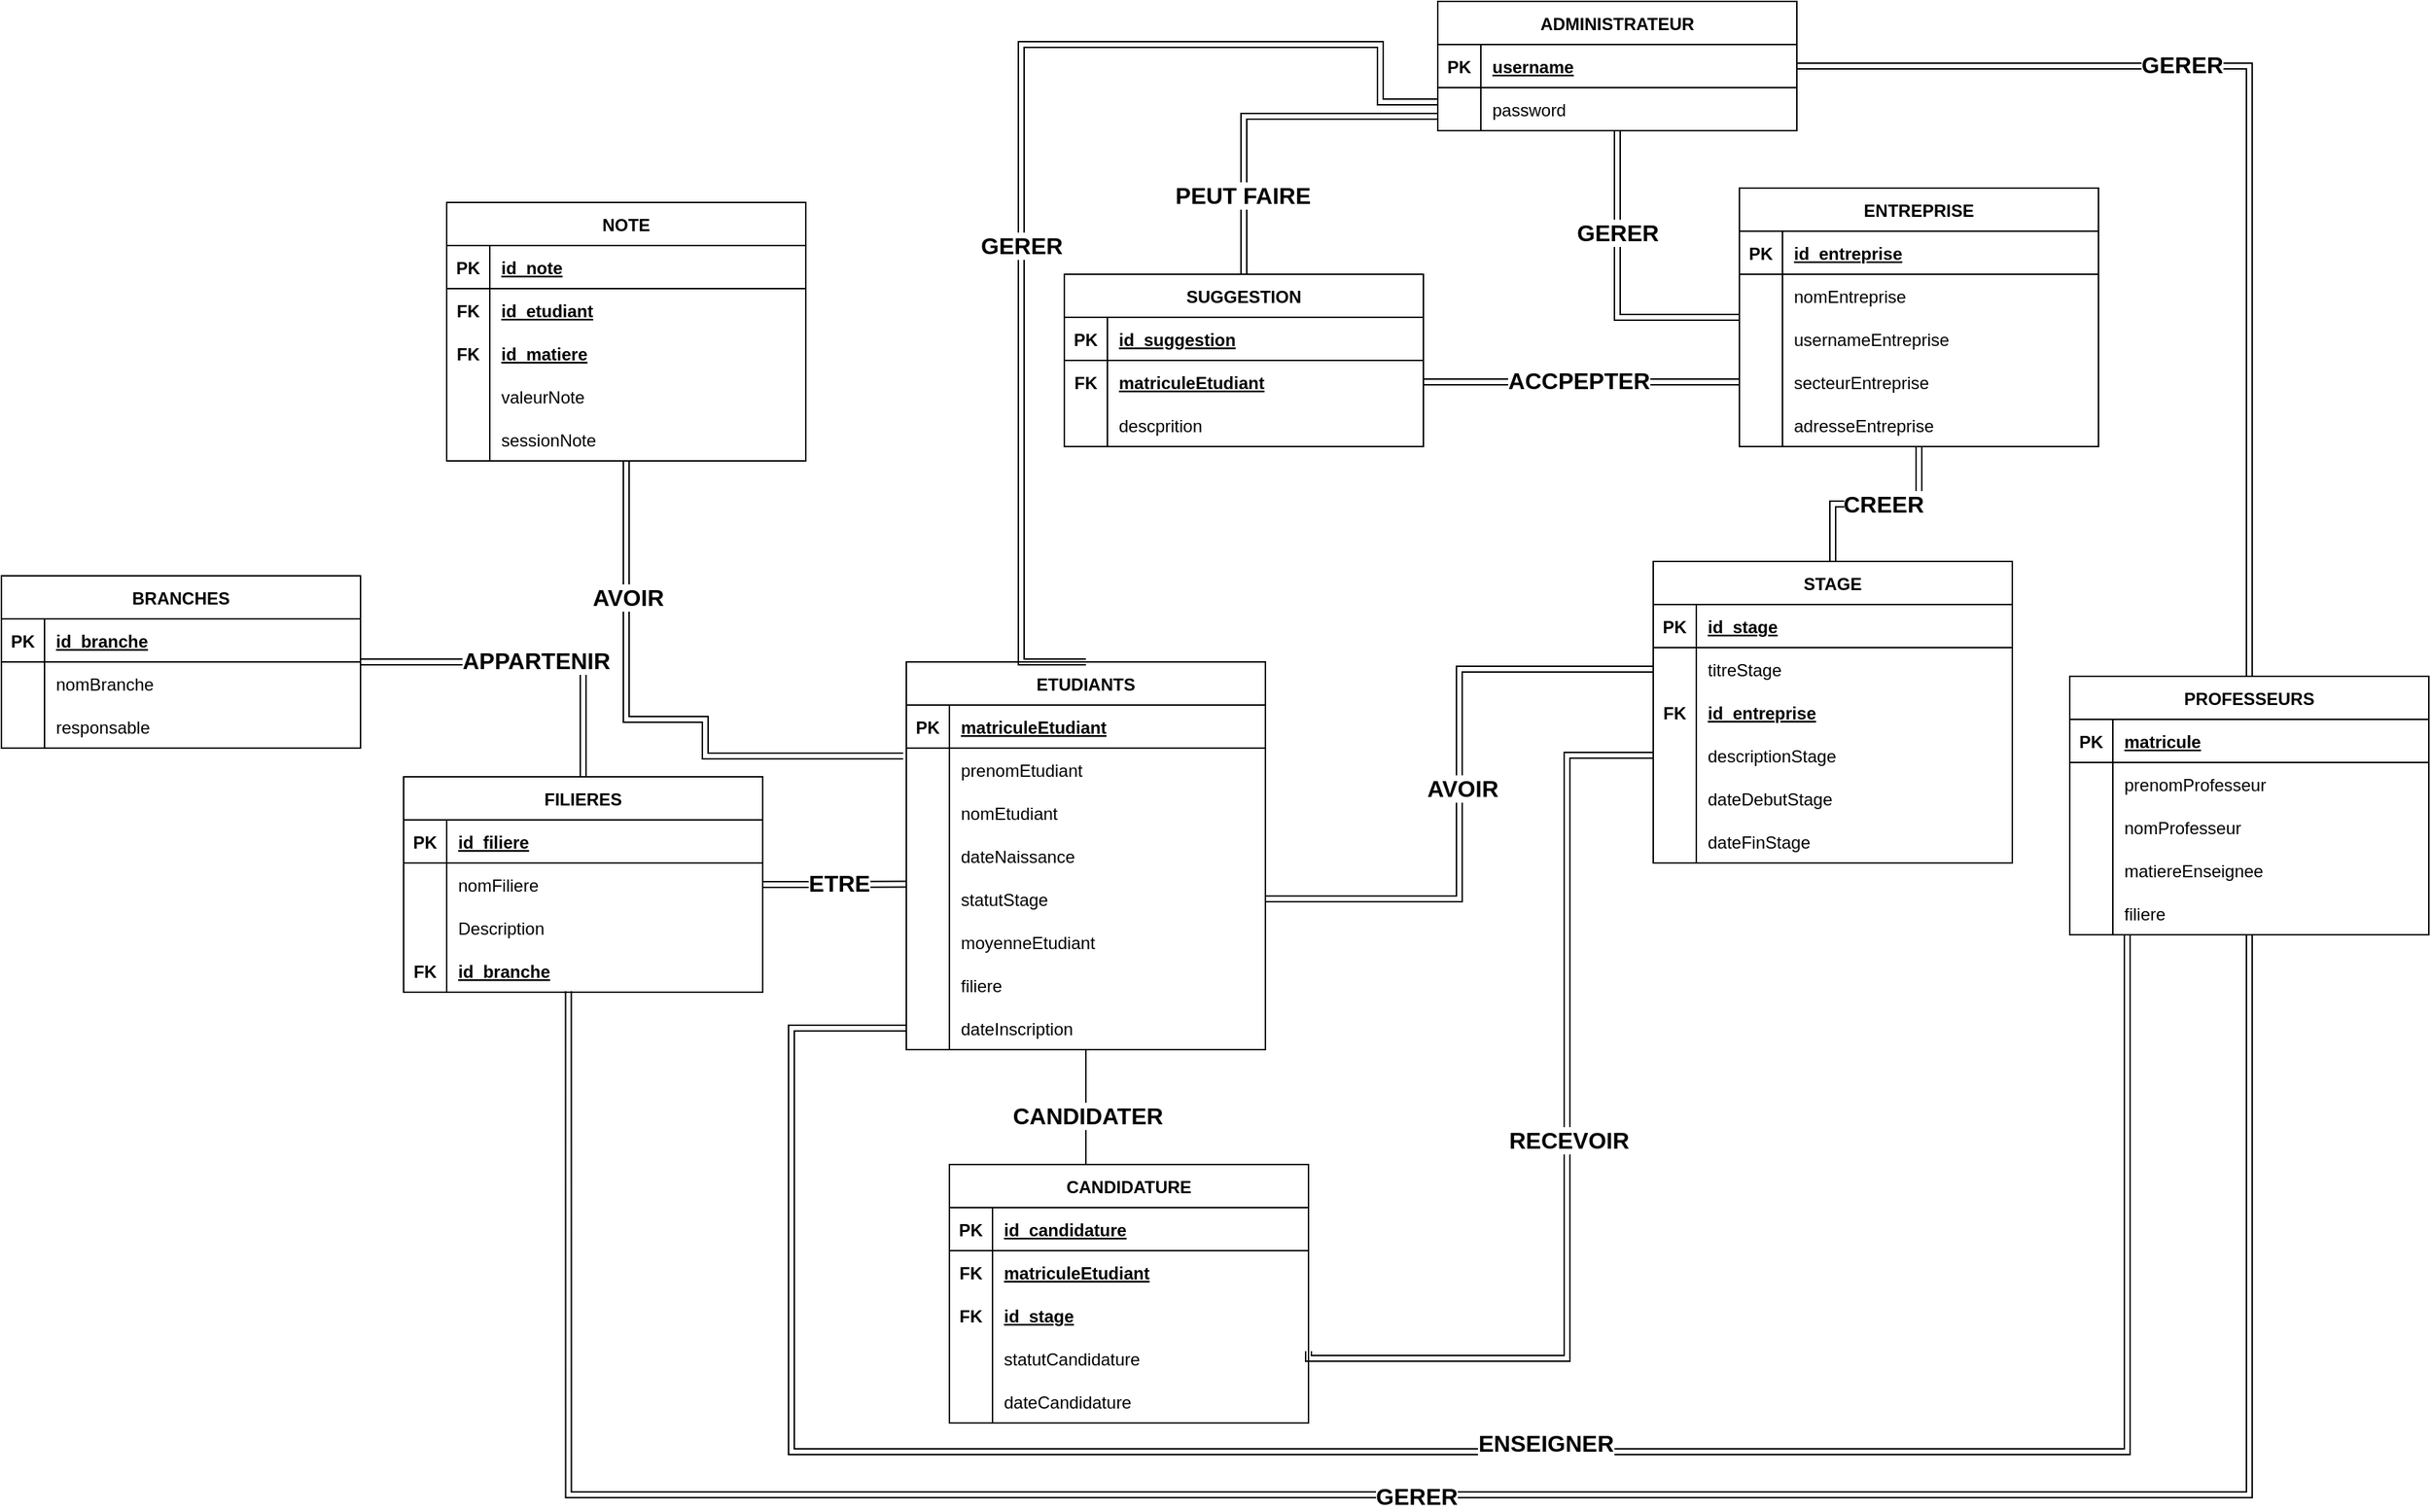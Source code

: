 <mxfile version="27.0.9">
  <diagram id="R2lEEEUBdFMjLlhIrx00" name="Page-1">
    <mxGraphModel dx="3640" dy="2189" grid="1" gridSize="10" guides="1" tooltips="1" connect="1" arrows="1" fold="1" page="1" pageScale="1" pageWidth="850" pageHeight="1100" math="0" shadow="0" extFonts="Permanent Marker^https://fonts.googleapis.com/css?family=Permanent+Marker">
      <root>
        <mxCell id="0" />
        <mxCell id="1" parent="0" />
        <mxCell id="fkqDZgNd7nFq3xfKxiGN-25" style="edgeStyle=orthogonalEdgeStyle;rounded=0;orthogonalLoop=1;jettySize=auto;html=1;exitX=0.5;exitY=1;exitDx=0;exitDy=0;shape=link;" edge="1" parent="1" source="C-vyLk0tnHw3VtMMgP7b-13" target="AIFZf3DsxKJM0Q-thvyy-21">
          <mxGeometry relative="1" as="geometry">
            <Array as="points">
              <mxPoint x="5" y="-610" />
            </Array>
          </mxGeometry>
        </mxCell>
        <mxCell id="fkqDZgNd7nFq3xfKxiGN-26" value="GERER" style="edgeLabel;html=1;align=center;verticalAlign=middle;resizable=0;points=[];fontStyle=1;fontSize=16;" vertex="1" connectable="0" parent="fkqDZgNd7nFq3xfKxiGN-25">
          <mxGeometry x="0.12" relative="1" as="geometry">
            <mxPoint y="-50" as="offset" />
          </mxGeometry>
        </mxCell>
        <mxCell id="fkqDZgNd7nFq3xfKxiGN-68" style="edgeStyle=orthogonalEdgeStyle;rounded=0;orthogonalLoop=1;jettySize=auto;html=1;entryX=0.5;entryY=0;entryDx=0;entryDy=0;shape=link;" edge="1" parent="1" source="C-vyLk0tnHw3VtMMgP7b-13" target="fkqDZgNd7nFq3xfKxiGN-46">
          <mxGeometry relative="1" as="geometry">
            <Array as="points">
              <mxPoint x="-255" y="-750" />
            </Array>
          </mxGeometry>
        </mxCell>
        <mxCell id="fkqDZgNd7nFq3xfKxiGN-69" value="PEUT FAIRE" style="edgeLabel;html=1;align=center;verticalAlign=middle;resizable=0;points=[];fontStyle=1;fontSize=16;" vertex="1" connectable="0" parent="fkqDZgNd7nFq3xfKxiGN-68">
          <mxGeometry x="0.547" y="-1" relative="1" as="geometry">
            <mxPoint as="offset" />
          </mxGeometry>
        </mxCell>
        <mxCell id="C-vyLk0tnHw3VtMMgP7b-13" value="ADMINISTRATEUR" style="shape=table;startSize=30;container=1;collapsible=1;childLayout=tableLayout;fixedRows=1;rowLines=0;fontStyle=1;align=center;resizeLast=1;" parent="1" vertex="1">
          <mxGeometry x="-120" y="-830" width="250" height="90" as="geometry">
            <mxRectangle x="360" y="430" width="110" height="30" as="alternateBounds" />
          </mxGeometry>
        </mxCell>
        <mxCell id="C-vyLk0tnHw3VtMMgP7b-14" value="" style="shape=partialRectangle;collapsible=0;dropTarget=0;pointerEvents=0;fillColor=none;points=[[0,0.5],[1,0.5]];portConstraint=eastwest;top=0;left=0;right=0;bottom=1;" parent="C-vyLk0tnHw3VtMMgP7b-13" vertex="1">
          <mxGeometry y="30" width="250" height="30" as="geometry" />
        </mxCell>
        <mxCell id="C-vyLk0tnHw3VtMMgP7b-15" value="PK" style="shape=partialRectangle;overflow=hidden;connectable=0;fillColor=none;top=0;left=0;bottom=0;right=0;fontStyle=1;" parent="C-vyLk0tnHw3VtMMgP7b-14" vertex="1">
          <mxGeometry width="30" height="30" as="geometry">
            <mxRectangle width="30" height="30" as="alternateBounds" />
          </mxGeometry>
        </mxCell>
        <mxCell id="C-vyLk0tnHw3VtMMgP7b-16" value="username" style="shape=partialRectangle;overflow=hidden;connectable=0;fillColor=none;top=0;left=0;bottom=0;right=0;align=left;spacingLeft=6;fontStyle=5;" parent="C-vyLk0tnHw3VtMMgP7b-14" vertex="1">
          <mxGeometry x="30" width="220" height="30" as="geometry">
            <mxRectangle width="220" height="30" as="alternateBounds" />
          </mxGeometry>
        </mxCell>
        <mxCell id="C-vyLk0tnHw3VtMMgP7b-17" value="" style="shape=partialRectangle;collapsible=0;dropTarget=0;pointerEvents=0;fillColor=none;points=[[0,0.5],[1,0.5]];portConstraint=eastwest;top=0;left=0;right=0;bottom=0;" parent="C-vyLk0tnHw3VtMMgP7b-13" vertex="1">
          <mxGeometry y="60" width="250" height="30" as="geometry" />
        </mxCell>
        <mxCell id="C-vyLk0tnHw3VtMMgP7b-18" value="" style="shape=partialRectangle;overflow=hidden;connectable=0;fillColor=none;top=0;left=0;bottom=0;right=0;" parent="C-vyLk0tnHw3VtMMgP7b-17" vertex="1">
          <mxGeometry width="30" height="30" as="geometry">
            <mxRectangle width="30" height="30" as="alternateBounds" />
          </mxGeometry>
        </mxCell>
        <mxCell id="C-vyLk0tnHw3VtMMgP7b-19" value="password" style="shape=partialRectangle;overflow=hidden;connectable=0;fillColor=none;top=0;left=0;bottom=0;right=0;align=left;spacingLeft=6;" parent="C-vyLk0tnHw3VtMMgP7b-17" vertex="1">
          <mxGeometry x="30" width="220" height="30" as="geometry">
            <mxRectangle width="220" height="30" as="alternateBounds" />
          </mxGeometry>
        </mxCell>
        <mxCell id="fkqDZgNd7nFq3xfKxiGN-37" style="edgeStyle=orthogonalEdgeStyle;rounded=0;orthogonalLoop=1;jettySize=auto;html=1;" edge="1" parent="1" source="moRyLH0oTEeZd4dQklkU-10">
          <mxGeometry relative="1" as="geometry">
            <mxPoint x="-365" as="targetPoint" />
          </mxGeometry>
        </mxCell>
        <mxCell id="fkqDZgNd7nFq3xfKxiGN-38" value="CANDIDATER" style="edgeLabel;html=1;align=center;verticalAlign=middle;resizable=0;points=[];fontStyle=1;fontSize=16;" vertex="1" connectable="0" parent="fkqDZgNd7nFq3xfKxiGN-37">
          <mxGeometry x="-0.088" y="1" relative="1" as="geometry">
            <mxPoint as="offset" />
          </mxGeometry>
        </mxCell>
        <mxCell id="moRyLH0oTEeZd4dQklkU-10" value="ETUDIANTS" style="shape=table;startSize=30;container=1;collapsible=1;childLayout=tableLayout;fixedRows=1;rowLines=0;fontStyle=1;align=center;resizeLast=1;" parent="1" vertex="1">
          <mxGeometry x="-490" y="-370" width="250" height="270" as="geometry" />
        </mxCell>
        <mxCell id="moRyLH0oTEeZd4dQklkU-11" value="" style="shape=partialRectangle;collapsible=0;dropTarget=0;pointerEvents=0;fillColor=none;points=[[0,0.5],[1,0.5]];portConstraint=eastwest;top=0;left=0;right=0;bottom=1;" parent="moRyLH0oTEeZd4dQklkU-10" vertex="1">
          <mxGeometry y="30" width="250" height="30" as="geometry" />
        </mxCell>
        <mxCell id="moRyLH0oTEeZd4dQklkU-12" value="PK" style="shape=partialRectangle;overflow=hidden;connectable=0;fillColor=none;top=0;left=0;bottom=0;right=0;fontStyle=1;" parent="moRyLH0oTEeZd4dQklkU-11" vertex="1">
          <mxGeometry width="30" height="30" as="geometry">
            <mxRectangle width="30" height="30" as="alternateBounds" />
          </mxGeometry>
        </mxCell>
        <mxCell id="moRyLH0oTEeZd4dQklkU-13" value="matriculeEtudiant" style="shape=partialRectangle;overflow=hidden;connectable=0;fillColor=none;top=0;left=0;bottom=0;right=0;align=left;spacingLeft=6;fontStyle=5;" parent="moRyLH0oTEeZd4dQklkU-11" vertex="1">
          <mxGeometry x="30" width="220" height="30" as="geometry">
            <mxRectangle width="220" height="30" as="alternateBounds" />
          </mxGeometry>
        </mxCell>
        <mxCell id="moRyLH0oTEeZd4dQklkU-14" value="" style="shape=partialRectangle;collapsible=0;dropTarget=0;pointerEvents=0;fillColor=none;points=[[0,0.5],[1,0.5]];portConstraint=eastwest;top=0;left=0;right=0;bottom=0;" parent="moRyLH0oTEeZd4dQklkU-10" vertex="1">
          <mxGeometry y="60" width="250" height="30" as="geometry" />
        </mxCell>
        <mxCell id="moRyLH0oTEeZd4dQklkU-15" value="" style="shape=partialRectangle;overflow=hidden;connectable=0;fillColor=none;top=0;left=0;bottom=0;right=0;fontStyle=1" parent="moRyLH0oTEeZd4dQklkU-14" vertex="1">
          <mxGeometry width="30" height="30" as="geometry">
            <mxRectangle width="30" height="30" as="alternateBounds" />
          </mxGeometry>
        </mxCell>
        <mxCell id="moRyLH0oTEeZd4dQklkU-16" value="prenomEtudiant" style="shape=partialRectangle;overflow=hidden;connectable=0;fillColor=none;top=0;left=0;bottom=0;right=0;align=left;spacingLeft=6;fontStyle=0" parent="moRyLH0oTEeZd4dQklkU-14" vertex="1">
          <mxGeometry x="30" width="220" height="30" as="geometry">
            <mxRectangle width="220" height="30" as="alternateBounds" />
          </mxGeometry>
        </mxCell>
        <mxCell id="moRyLH0oTEeZd4dQklkU-20" value="" style="shape=partialRectangle;collapsible=0;dropTarget=0;pointerEvents=0;fillColor=none;points=[[0,0.5],[1,0.5]];portConstraint=eastwest;top=0;left=0;right=0;bottom=0;" parent="moRyLH0oTEeZd4dQklkU-10" vertex="1">
          <mxGeometry y="90" width="250" height="30" as="geometry" />
        </mxCell>
        <mxCell id="moRyLH0oTEeZd4dQklkU-21" value="" style="shape=partialRectangle;overflow=hidden;connectable=0;fillColor=none;top=0;left=0;bottom=0;right=0;" parent="moRyLH0oTEeZd4dQklkU-20" vertex="1">
          <mxGeometry width="30" height="30" as="geometry">
            <mxRectangle width="30" height="30" as="alternateBounds" />
          </mxGeometry>
        </mxCell>
        <mxCell id="moRyLH0oTEeZd4dQklkU-22" value="nomEtudiant" style="shape=partialRectangle;overflow=hidden;connectable=0;fillColor=none;top=0;left=0;bottom=0;right=0;align=left;spacingLeft=6;" parent="moRyLH0oTEeZd4dQklkU-20" vertex="1">
          <mxGeometry x="30" width="220" height="30" as="geometry">
            <mxRectangle width="220" height="30" as="alternateBounds" />
          </mxGeometry>
        </mxCell>
        <mxCell id="moRyLH0oTEeZd4dQklkU-26" value="" style="shape=partialRectangle;collapsible=0;dropTarget=0;pointerEvents=0;fillColor=none;points=[[0,0.5],[1,0.5]];portConstraint=eastwest;top=0;left=0;right=0;bottom=0;" parent="moRyLH0oTEeZd4dQklkU-10" vertex="1">
          <mxGeometry y="120" width="250" height="30" as="geometry" />
        </mxCell>
        <mxCell id="moRyLH0oTEeZd4dQklkU-27" value="" style="shape=partialRectangle;overflow=hidden;connectable=0;fillColor=none;top=0;left=0;bottom=0;right=0;" parent="moRyLH0oTEeZd4dQklkU-26" vertex="1">
          <mxGeometry width="30" height="30" as="geometry">
            <mxRectangle width="30" height="30" as="alternateBounds" />
          </mxGeometry>
        </mxCell>
        <mxCell id="moRyLH0oTEeZd4dQklkU-28" value="dateNaissance" style="shape=partialRectangle;overflow=hidden;connectable=0;fillColor=none;top=0;left=0;bottom=0;right=0;align=left;spacingLeft=6;" parent="moRyLH0oTEeZd4dQklkU-26" vertex="1">
          <mxGeometry x="30" width="220" height="30" as="geometry">
            <mxRectangle width="220" height="30" as="alternateBounds" />
          </mxGeometry>
        </mxCell>
        <mxCell id="fkqDZgNd7nFq3xfKxiGN-4" value="" style="shape=partialRectangle;collapsible=0;dropTarget=0;pointerEvents=0;fillColor=none;points=[[0,0.5],[1,0.5]];portConstraint=eastwest;top=0;left=0;right=0;bottom=0;" vertex="1" parent="moRyLH0oTEeZd4dQklkU-10">
          <mxGeometry y="150" width="250" height="30" as="geometry" />
        </mxCell>
        <mxCell id="fkqDZgNd7nFq3xfKxiGN-5" value="" style="shape=partialRectangle;overflow=hidden;connectable=0;fillColor=none;top=0;left=0;bottom=0;right=0;fontStyle=1" vertex="1" parent="fkqDZgNd7nFq3xfKxiGN-4">
          <mxGeometry width="30" height="30" as="geometry">
            <mxRectangle width="30" height="30" as="alternateBounds" />
          </mxGeometry>
        </mxCell>
        <mxCell id="fkqDZgNd7nFq3xfKxiGN-6" value="statutStage" style="shape=partialRectangle;overflow=hidden;connectable=0;fillColor=none;top=0;left=0;bottom=0;right=0;align=left;spacingLeft=6;fontStyle=0" vertex="1" parent="fkqDZgNd7nFq3xfKxiGN-4">
          <mxGeometry x="30" width="220" height="30" as="geometry">
            <mxRectangle width="220" height="30" as="alternateBounds" />
          </mxGeometry>
        </mxCell>
        <mxCell id="fkqDZgNd7nFq3xfKxiGN-7" value="" style="shape=partialRectangle;collapsible=0;dropTarget=0;pointerEvents=0;fillColor=none;points=[[0,0.5],[1,0.5]];portConstraint=eastwest;top=0;left=0;right=0;bottom=0;" vertex="1" parent="moRyLH0oTEeZd4dQklkU-10">
          <mxGeometry y="180" width="250" height="30" as="geometry" />
        </mxCell>
        <mxCell id="fkqDZgNd7nFq3xfKxiGN-8" value="" style="shape=partialRectangle;overflow=hidden;connectable=0;fillColor=none;top=0;left=0;bottom=0;right=0;fontStyle=1" vertex="1" parent="fkqDZgNd7nFq3xfKxiGN-7">
          <mxGeometry width="30" height="30" as="geometry">
            <mxRectangle width="30" height="30" as="alternateBounds" />
          </mxGeometry>
        </mxCell>
        <mxCell id="fkqDZgNd7nFq3xfKxiGN-9" value="moyenneEtudiant" style="shape=partialRectangle;overflow=hidden;connectable=0;fillColor=none;top=0;left=0;bottom=0;right=0;align=left;spacingLeft=6;fontStyle=0" vertex="1" parent="fkqDZgNd7nFq3xfKxiGN-7">
          <mxGeometry x="30" width="220" height="30" as="geometry">
            <mxRectangle width="220" height="30" as="alternateBounds" />
          </mxGeometry>
        </mxCell>
        <mxCell id="fkqDZgNd7nFq3xfKxiGN-10" value="" style="shape=partialRectangle;collapsible=0;dropTarget=0;pointerEvents=0;fillColor=none;points=[[0,0.5],[1,0.5]];portConstraint=eastwest;top=0;left=0;right=0;bottom=0;" vertex="1" parent="moRyLH0oTEeZd4dQklkU-10">
          <mxGeometry y="210" width="250" height="30" as="geometry" />
        </mxCell>
        <mxCell id="fkqDZgNd7nFq3xfKxiGN-11" value="" style="shape=partialRectangle;overflow=hidden;connectable=0;fillColor=none;top=0;left=0;bottom=0;right=0;fontStyle=1" vertex="1" parent="fkqDZgNd7nFq3xfKxiGN-10">
          <mxGeometry width="30" height="30" as="geometry">
            <mxRectangle width="30" height="30" as="alternateBounds" />
          </mxGeometry>
        </mxCell>
        <mxCell id="fkqDZgNd7nFq3xfKxiGN-12" value="filiere" style="shape=partialRectangle;overflow=hidden;connectable=0;fillColor=none;top=0;left=0;bottom=0;right=0;align=left;spacingLeft=6;fontStyle=0" vertex="1" parent="fkqDZgNd7nFq3xfKxiGN-10">
          <mxGeometry x="30" width="220" height="30" as="geometry">
            <mxRectangle width="220" height="30" as="alternateBounds" />
          </mxGeometry>
        </mxCell>
        <mxCell id="fkqDZgNd7nFq3xfKxiGN-13" value="" style="shape=partialRectangle;collapsible=0;dropTarget=0;pointerEvents=0;fillColor=none;points=[[0,0.5],[1,0.5]];portConstraint=eastwest;top=0;left=0;right=0;bottom=0;" vertex="1" parent="moRyLH0oTEeZd4dQklkU-10">
          <mxGeometry y="240" width="250" height="30" as="geometry" />
        </mxCell>
        <mxCell id="fkqDZgNd7nFq3xfKxiGN-14" value="" style="shape=partialRectangle;overflow=hidden;connectable=0;fillColor=none;top=0;left=0;bottom=0;right=0;fontStyle=1" vertex="1" parent="fkqDZgNd7nFq3xfKxiGN-13">
          <mxGeometry width="30" height="30" as="geometry">
            <mxRectangle width="30" height="30" as="alternateBounds" />
          </mxGeometry>
        </mxCell>
        <mxCell id="fkqDZgNd7nFq3xfKxiGN-15" value="dateInscription" style="shape=partialRectangle;overflow=hidden;connectable=0;fillColor=none;top=0;left=0;bottom=0;right=0;align=left;spacingLeft=6;fontStyle=0" vertex="1" parent="fkqDZgNd7nFq3xfKxiGN-13">
          <mxGeometry x="30" width="220" height="30" as="geometry">
            <mxRectangle width="220" height="30" as="alternateBounds" />
          </mxGeometry>
        </mxCell>
        <mxCell id="C-vyLk0tnHw3VtMMgP7b-2" value="FILIERES" style="shape=table;startSize=30;container=1;collapsible=1;childLayout=tableLayout;fixedRows=1;rowLines=0;fontStyle=1;align=center;resizeLast=1;" parent="1" vertex="1">
          <mxGeometry x="-840" y="-290" width="250" height="150" as="geometry" />
        </mxCell>
        <mxCell id="C-vyLk0tnHw3VtMMgP7b-3" value="" style="shape=partialRectangle;collapsible=0;dropTarget=0;pointerEvents=0;fillColor=none;points=[[0,0.5],[1,0.5]];portConstraint=eastwest;top=0;left=0;right=0;bottom=1;" parent="C-vyLk0tnHw3VtMMgP7b-2" vertex="1">
          <mxGeometry y="30" width="250" height="30" as="geometry" />
        </mxCell>
        <mxCell id="C-vyLk0tnHw3VtMMgP7b-4" value="PK" style="shape=partialRectangle;overflow=hidden;connectable=0;fillColor=none;top=0;left=0;bottom=0;right=0;fontStyle=1;" parent="C-vyLk0tnHw3VtMMgP7b-3" vertex="1">
          <mxGeometry width="30" height="30" as="geometry">
            <mxRectangle width="30" height="30" as="alternateBounds" />
          </mxGeometry>
        </mxCell>
        <mxCell id="C-vyLk0tnHw3VtMMgP7b-5" value="id_filiere" style="shape=partialRectangle;overflow=hidden;connectable=0;fillColor=none;top=0;left=0;bottom=0;right=0;align=left;spacingLeft=6;fontStyle=5;" parent="C-vyLk0tnHw3VtMMgP7b-3" vertex="1">
          <mxGeometry x="30" width="220" height="30" as="geometry">
            <mxRectangle width="220" height="30" as="alternateBounds" />
          </mxGeometry>
        </mxCell>
        <mxCell id="C-vyLk0tnHw3VtMMgP7b-6" value="" style="shape=partialRectangle;collapsible=0;dropTarget=0;pointerEvents=0;fillColor=none;points=[[0,0.5],[1,0.5]];portConstraint=eastwest;top=0;left=0;right=0;bottom=0;" parent="C-vyLk0tnHw3VtMMgP7b-2" vertex="1">
          <mxGeometry y="60" width="250" height="30" as="geometry" />
        </mxCell>
        <mxCell id="C-vyLk0tnHw3VtMMgP7b-7" value="" style="shape=partialRectangle;overflow=hidden;connectable=0;fillColor=none;top=0;left=0;bottom=0;right=0;" parent="C-vyLk0tnHw3VtMMgP7b-6" vertex="1">
          <mxGeometry width="30" height="30" as="geometry">
            <mxRectangle width="30" height="30" as="alternateBounds" />
          </mxGeometry>
        </mxCell>
        <mxCell id="C-vyLk0tnHw3VtMMgP7b-8" value="nomFiliere" style="shape=partialRectangle;overflow=hidden;connectable=0;fillColor=none;top=0;left=0;bottom=0;right=0;align=left;spacingLeft=6;" parent="C-vyLk0tnHw3VtMMgP7b-6" vertex="1">
          <mxGeometry x="30" width="220" height="30" as="geometry">
            <mxRectangle width="220" height="30" as="alternateBounds" />
          </mxGeometry>
        </mxCell>
        <mxCell id="C-vyLk0tnHw3VtMMgP7b-9" value="" style="shape=partialRectangle;collapsible=0;dropTarget=0;pointerEvents=0;fillColor=none;points=[[0,0.5],[1,0.5]];portConstraint=eastwest;top=0;left=0;right=0;bottom=0;" parent="C-vyLk0tnHw3VtMMgP7b-2" vertex="1">
          <mxGeometry y="90" width="250" height="30" as="geometry" />
        </mxCell>
        <mxCell id="C-vyLk0tnHw3VtMMgP7b-10" value="" style="shape=partialRectangle;overflow=hidden;connectable=0;fillColor=none;top=0;left=0;bottom=0;right=0;" parent="C-vyLk0tnHw3VtMMgP7b-9" vertex="1">
          <mxGeometry width="30" height="30" as="geometry">
            <mxRectangle width="30" height="30" as="alternateBounds" />
          </mxGeometry>
        </mxCell>
        <mxCell id="C-vyLk0tnHw3VtMMgP7b-11" value="Description" style="shape=partialRectangle;overflow=hidden;connectable=0;fillColor=none;top=0;left=0;bottom=0;right=0;align=left;spacingLeft=6;" parent="C-vyLk0tnHw3VtMMgP7b-9" vertex="1">
          <mxGeometry x="30" width="220" height="30" as="geometry">
            <mxRectangle width="220" height="30" as="alternateBounds" />
          </mxGeometry>
        </mxCell>
        <mxCell id="moRyLH0oTEeZd4dQklkU-29" value="" style="shape=partialRectangle;collapsible=0;dropTarget=0;pointerEvents=0;fillColor=none;points=[[0,0.5],[1,0.5]];portConstraint=eastwest;top=0;left=0;right=0;bottom=0;" parent="C-vyLk0tnHw3VtMMgP7b-2" vertex="1">
          <mxGeometry y="120" width="250" height="30" as="geometry" />
        </mxCell>
        <mxCell id="moRyLH0oTEeZd4dQklkU-30" value="FK" style="shape=partialRectangle;overflow=hidden;connectable=0;fillColor=none;top=0;left=0;bottom=0;right=0;fontStyle=1" parent="moRyLH0oTEeZd4dQklkU-29" vertex="1">
          <mxGeometry width="30" height="30" as="geometry">
            <mxRectangle width="30" height="30" as="alternateBounds" />
          </mxGeometry>
        </mxCell>
        <mxCell id="moRyLH0oTEeZd4dQklkU-31" value="id_branche" style="shape=partialRectangle;overflow=hidden;connectable=0;fillColor=none;top=0;left=0;bottom=0;right=0;align=left;spacingLeft=6;fontStyle=5" parent="moRyLH0oTEeZd4dQklkU-29" vertex="1">
          <mxGeometry x="30" width="220" height="30" as="geometry">
            <mxRectangle width="220" height="30" as="alternateBounds" />
          </mxGeometry>
        </mxCell>
        <mxCell id="fkqDZgNd7nFq3xfKxiGN-35" style="edgeStyle=orthogonalEdgeStyle;rounded=0;orthogonalLoop=1;jettySize=auto;html=1;entryX=0.5;entryY=0;entryDx=0;entryDy=0;shape=link;" edge="1" parent="1" source="AIFZf3DsxKJM0Q-thvyy-5" target="C-vyLk0tnHw3VtMMgP7b-2">
          <mxGeometry relative="1" as="geometry" />
        </mxCell>
        <mxCell id="fkqDZgNd7nFq3xfKxiGN-36" value="APPARTENIR" style="edgeLabel;html=1;align=center;verticalAlign=middle;resizable=0;points=[];fontStyle=1;fontSize=16;" vertex="1" connectable="0" parent="fkqDZgNd7nFq3xfKxiGN-35">
          <mxGeometry x="0.033" y="1" relative="1" as="geometry">
            <mxPoint as="offset" />
          </mxGeometry>
        </mxCell>
        <mxCell id="AIFZf3DsxKJM0Q-thvyy-5" value="BRANCHES" style="shape=table;startSize=30;container=1;collapsible=1;childLayout=tableLayout;fixedRows=1;rowLines=0;fontStyle=1;align=center;resizeLast=1;" parent="1" vertex="1">
          <mxGeometry x="-1120" y="-430" width="250" height="120" as="geometry">
            <mxRectangle x="360" y="430" width="110" height="30" as="alternateBounds" />
          </mxGeometry>
        </mxCell>
        <mxCell id="AIFZf3DsxKJM0Q-thvyy-6" value="" style="shape=partialRectangle;collapsible=0;dropTarget=0;pointerEvents=0;fillColor=none;points=[[0,0.5],[1,0.5]];portConstraint=eastwest;top=0;left=0;right=0;bottom=1;" parent="AIFZf3DsxKJM0Q-thvyy-5" vertex="1">
          <mxGeometry y="30" width="250" height="30" as="geometry" />
        </mxCell>
        <mxCell id="AIFZf3DsxKJM0Q-thvyy-7" value="PK" style="shape=partialRectangle;overflow=hidden;connectable=0;fillColor=none;top=0;left=0;bottom=0;right=0;fontStyle=1;" parent="AIFZf3DsxKJM0Q-thvyy-6" vertex="1">
          <mxGeometry width="30" height="30" as="geometry">
            <mxRectangle width="30" height="30" as="alternateBounds" />
          </mxGeometry>
        </mxCell>
        <mxCell id="AIFZf3DsxKJM0Q-thvyy-8" value="id_branche" style="shape=partialRectangle;overflow=hidden;connectable=0;fillColor=none;top=0;left=0;bottom=0;right=0;align=left;spacingLeft=6;fontStyle=5;" parent="AIFZf3DsxKJM0Q-thvyy-6" vertex="1">
          <mxGeometry x="30" width="220" height="30" as="geometry">
            <mxRectangle width="220" height="30" as="alternateBounds" />
          </mxGeometry>
        </mxCell>
        <mxCell id="AIFZf3DsxKJM0Q-thvyy-9" value="" style="shape=partialRectangle;collapsible=0;dropTarget=0;pointerEvents=0;fillColor=none;points=[[0,0.5],[1,0.5]];portConstraint=eastwest;top=0;left=0;right=0;bottom=0;" parent="AIFZf3DsxKJM0Q-thvyy-5" vertex="1">
          <mxGeometry y="60" width="250" height="30" as="geometry" />
        </mxCell>
        <mxCell id="AIFZf3DsxKJM0Q-thvyy-10" value="" style="shape=partialRectangle;overflow=hidden;connectable=0;fillColor=none;top=0;left=0;bottom=0;right=0;" parent="AIFZf3DsxKJM0Q-thvyy-9" vertex="1">
          <mxGeometry width="30" height="30" as="geometry">
            <mxRectangle width="30" height="30" as="alternateBounds" />
          </mxGeometry>
        </mxCell>
        <mxCell id="AIFZf3DsxKJM0Q-thvyy-11" value="nomBranche" style="shape=partialRectangle;overflow=hidden;connectable=0;fillColor=none;top=0;left=0;bottom=0;right=0;align=left;spacingLeft=6;" parent="AIFZf3DsxKJM0Q-thvyy-9" vertex="1">
          <mxGeometry x="30" width="220" height="30" as="geometry">
            <mxRectangle width="220" height="30" as="alternateBounds" />
          </mxGeometry>
        </mxCell>
        <mxCell id="AIFZf3DsxKJM0Q-thvyy-12" value="" style="shape=partialRectangle;collapsible=0;dropTarget=0;pointerEvents=0;fillColor=none;points=[[0,0.5],[1,0.5]];portConstraint=eastwest;top=0;left=0;right=0;bottom=0;" parent="AIFZf3DsxKJM0Q-thvyy-5" vertex="1">
          <mxGeometry y="90" width="250" height="30" as="geometry" />
        </mxCell>
        <mxCell id="AIFZf3DsxKJM0Q-thvyy-13" value="" style="shape=partialRectangle;overflow=hidden;connectable=0;fillColor=none;top=0;left=0;bottom=0;right=0;" parent="AIFZf3DsxKJM0Q-thvyy-12" vertex="1">
          <mxGeometry width="30" height="30" as="geometry">
            <mxRectangle width="30" height="30" as="alternateBounds" />
          </mxGeometry>
        </mxCell>
        <mxCell id="AIFZf3DsxKJM0Q-thvyy-14" value="responsable" style="shape=partialRectangle;overflow=hidden;connectable=0;fillColor=none;top=0;left=0;bottom=0;right=0;align=left;spacingLeft=6;" parent="AIFZf3DsxKJM0Q-thvyy-12" vertex="1">
          <mxGeometry x="30" width="220" height="30" as="geometry">
            <mxRectangle width="220" height="30" as="alternateBounds" />
          </mxGeometry>
        </mxCell>
        <mxCell id="fkqDZgNd7nFq3xfKxiGN-29" style="edgeStyle=orthogonalEdgeStyle;rounded=0;orthogonalLoop=1;jettySize=auto;html=1;shape=link;" edge="1" parent="1" source="AIFZf3DsxKJM0Q-thvyy-21" target="AIFZf3DsxKJM0Q-thvyy-40">
          <mxGeometry relative="1" as="geometry" />
        </mxCell>
        <mxCell id="fkqDZgNd7nFq3xfKxiGN-30" value="CREER" style="edgeLabel;html=1;align=center;verticalAlign=middle;resizable=0;points=[];fontStyle=1;fontSize=16;" vertex="1" connectable="0" parent="fkqDZgNd7nFq3xfKxiGN-29">
          <mxGeometry x="-0.066" relative="1" as="geometry">
            <mxPoint as="offset" />
          </mxGeometry>
        </mxCell>
        <mxCell id="AIFZf3DsxKJM0Q-thvyy-21" value="ENTREPRISE" style="shape=table;startSize=30;container=1;collapsible=1;childLayout=tableLayout;fixedRows=1;rowLines=0;fontStyle=1;align=center;resizeLast=1;" parent="1" vertex="1">
          <mxGeometry x="90" y="-700" width="250" height="180" as="geometry">
            <mxRectangle x="360" y="430" width="110" height="30" as="alternateBounds" />
          </mxGeometry>
        </mxCell>
        <mxCell id="AIFZf3DsxKJM0Q-thvyy-22" value="" style="shape=partialRectangle;collapsible=0;dropTarget=0;pointerEvents=0;fillColor=none;points=[[0,0.5],[1,0.5]];portConstraint=eastwest;top=0;left=0;right=0;bottom=1;" parent="AIFZf3DsxKJM0Q-thvyy-21" vertex="1">
          <mxGeometry y="30" width="250" height="30" as="geometry" />
        </mxCell>
        <mxCell id="AIFZf3DsxKJM0Q-thvyy-23" value="PK" style="shape=partialRectangle;overflow=hidden;connectable=0;fillColor=none;top=0;left=0;bottom=0;right=0;fontStyle=1;" parent="AIFZf3DsxKJM0Q-thvyy-22" vertex="1">
          <mxGeometry width="30" height="30" as="geometry">
            <mxRectangle width="30" height="30" as="alternateBounds" />
          </mxGeometry>
        </mxCell>
        <mxCell id="AIFZf3DsxKJM0Q-thvyy-24" value="id_entreprise" style="shape=partialRectangle;overflow=hidden;connectable=0;fillColor=none;top=0;left=0;bottom=0;right=0;align=left;spacingLeft=6;fontStyle=5;" parent="AIFZf3DsxKJM0Q-thvyy-22" vertex="1">
          <mxGeometry x="30" width="220" height="30" as="geometry">
            <mxRectangle width="220" height="30" as="alternateBounds" />
          </mxGeometry>
        </mxCell>
        <mxCell id="AIFZf3DsxKJM0Q-thvyy-25" value="" style="shape=partialRectangle;collapsible=0;dropTarget=0;pointerEvents=0;fillColor=none;points=[[0,0.5],[1,0.5]];portConstraint=eastwest;top=0;left=0;right=0;bottom=0;" parent="AIFZf3DsxKJM0Q-thvyy-21" vertex="1">
          <mxGeometry y="60" width="250" height="30" as="geometry" />
        </mxCell>
        <mxCell id="AIFZf3DsxKJM0Q-thvyy-26" value="" style="shape=partialRectangle;overflow=hidden;connectable=0;fillColor=none;top=0;left=0;bottom=0;right=0;" parent="AIFZf3DsxKJM0Q-thvyy-25" vertex="1">
          <mxGeometry width="30" height="30" as="geometry">
            <mxRectangle width="30" height="30" as="alternateBounds" />
          </mxGeometry>
        </mxCell>
        <mxCell id="AIFZf3DsxKJM0Q-thvyy-27" value="nomEntreprise" style="shape=partialRectangle;overflow=hidden;connectable=0;fillColor=none;top=0;left=0;bottom=0;right=0;align=left;spacingLeft=6;" parent="AIFZf3DsxKJM0Q-thvyy-25" vertex="1">
          <mxGeometry x="30" width="220" height="30" as="geometry">
            <mxRectangle width="220" height="30" as="alternateBounds" />
          </mxGeometry>
        </mxCell>
        <mxCell id="AIFZf3DsxKJM0Q-thvyy-28" value="" style="shape=partialRectangle;collapsible=0;dropTarget=0;pointerEvents=0;fillColor=none;points=[[0,0.5],[1,0.5]];portConstraint=eastwest;top=0;left=0;right=0;bottom=0;" parent="AIFZf3DsxKJM0Q-thvyy-21" vertex="1">
          <mxGeometry y="90" width="250" height="30" as="geometry" />
        </mxCell>
        <mxCell id="AIFZf3DsxKJM0Q-thvyy-29" value="" style="shape=partialRectangle;overflow=hidden;connectable=0;fillColor=none;top=0;left=0;bottom=0;right=0;" parent="AIFZf3DsxKJM0Q-thvyy-28" vertex="1">
          <mxGeometry width="30" height="30" as="geometry">
            <mxRectangle width="30" height="30" as="alternateBounds" />
          </mxGeometry>
        </mxCell>
        <mxCell id="AIFZf3DsxKJM0Q-thvyy-30" value="usernameEntreprise" style="shape=partialRectangle;overflow=hidden;connectable=0;fillColor=none;top=0;left=0;bottom=0;right=0;align=left;spacingLeft=6;" parent="AIFZf3DsxKJM0Q-thvyy-28" vertex="1">
          <mxGeometry x="30" width="220" height="30" as="geometry">
            <mxRectangle width="220" height="30" as="alternateBounds" />
          </mxGeometry>
        </mxCell>
        <mxCell id="AIFZf3DsxKJM0Q-thvyy-31" value="" style="shape=partialRectangle;collapsible=0;dropTarget=0;pointerEvents=0;fillColor=none;points=[[0,0.5],[1,0.5]];portConstraint=eastwest;top=0;left=0;right=0;bottom=0;" parent="AIFZf3DsxKJM0Q-thvyy-21" vertex="1">
          <mxGeometry y="120" width="250" height="30" as="geometry" />
        </mxCell>
        <mxCell id="AIFZf3DsxKJM0Q-thvyy-32" value="" style="shape=partialRectangle;overflow=hidden;connectable=0;fillColor=none;top=0;left=0;bottom=0;right=0;" parent="AIFZf3DsxKJM0Q-thvyy-31" vertex="1">
          <mxGeometry width="30" height="30" as="geometry">
            <mxRectangle width="30" height="30" as="alternateBounds" />
          </mxGeometry>
        </mxCell>
        <mxCell id="AIFZf3DsxKJM0Q-thvyy-33" value="secteurEntreprise" style="shape=partialRectangle;overflow=hidden;connectable=0;fillColor=none;top=0;left=0;bottom=0;right=0;align=left;spacingLeft=6;" parent="AIFZf3DsxKJM0Q-thvyy-31" vertex="1">
          <mxGeometry x="30" width="220" height="30" as="geometry">
            <mxRectangle width="220" height="30" as="alternateBounds" />
          </mxGeometry>
        </mxCell>
        <mxCell id="AIFZf3DsxKJM0Q-thvyy-34" value="" style="shape=partialRectangle;collapsible=0;dropTarget=0;pointerEvents=0;fillColor=none;points=[[0,0.5],[1,0.5]];portConstraint=eastwest;top=0;left=0;right=0;bottom=0;" parent="AIFZf3DsxKJM0Q-thvyy-21" vertex="1">
          <mxGeometry y="150" width="250" height="30" as="geometry" />
        </mxCell>
        <mxCell id="AIFZf3DsxKJM0Q-thvyy-35" value="" style="shape=partialRectangle;overflow=hidden;connectable=0;fillColor=none;top=0;left=0;bottom=0;right=0;" parent="AIFZf3DsxKJM0Q-thvyy-34" vertex="1">
          <mxGeometry width="30" height="30" as="geometry">
            <mxRectangle width="30" height="30" as="alternateBounds" />
          </mxGeometry>
        </mxCell>
        <mxCell id="AIFZf3DsxKJM0Q-thvyy-36" value="adresseEntreprise" style="shape=partialRectangle;overflow=hidden;connectable=0;fillColor=none;top=0;left=0;bottom=0;right=0;align=left;spacingLeft=6;" parent="AIFZf3DsxKJM0Q-thvyy-34" vertex="1">
          <mxGeometry x="30" width="220" height="30" as="geometry">
            <mxRectangle width="220" height="30" as="alternateBounds" />
          </mxGeometry>
        </mxCell>
        <mxCell id="AIFZf3DsxKJM0Q-thvyy-40" value="STAGE" style="shape=table;startSize=30;container=1;collapsible=1;childLayout=tableLayout;fixedRows=1;rowLines=0;fontStyle=1;align=center;resizeLast=1;" parent="1" vertex="1">
          <mxGeometry x="30" y="-440" width="250" height="210" as="geometry">
            <mxRectangle x="360" y="430" width="110" height="30" as="alternateBounds" />
          </mxGeometry>
        </mxCell>
        <mxCell id="AIFZf3DsxKJM0Q-thvyy-41" value="" style="shape=partialRectangle;collapsible=0;dropTarget=0;pointerEvents=0;fillColor=none;points=[[0,0.5],[1,0.5]];portConstraint=eastwest;top=0;left=0;right=0;bottom=1;" parent="AIFZf3DsxKJM0Q-thvyy-40" vertex="1">
          <mxGeometry y="30" width="250" height="30" as="geometry" />
        </mxCell>
        <mxCell id="AIFZf3DsxKJM0Q-thvyy-42" value="PK" style="shape=partialRectangle;overflow=hidden;connectable=0;fillColor=none;top=0;left=0;bottom=0;right=0;fontStyle=1;" parent="AIFZf3DsxKJM0Q-thvyy-41" vertex="1">
          <mxGeometry width="30" height="30" as="geometry">
            <mxRectangle width="30" height="30" as="alternateBounds" />
          </mxGeometry>
        </mxCell>
        <mxCell id="AIFZf3DsxKJM0Q-thvyy-43" value="id_stage" style="shape=partialRectangle;overflow=hidden;connectable=0;fillColor=none;top=0;left=0;bottom=0;right=0;align=left;spacingLeft=6;fontStyle=5;" parent="AIFZf3DsxKJM0Q-thvyy-41" vertex="1">
          <mxGeometry x="30" width="220" height="30" as="geometry">
            <mxRectangle width="220" height="30" as="alternateBounds" />
          </mxGeometry>
        </mxCell>
        <mxCell id="AIFZf3DsxKJM0Q-thvyy-44" value="" style="shape=partialRectangle;collapsible=0;dropTarget=0;pointerEvents=0;fillColor=none;points=[[0,0.5],[1,0.5]];portConstraint=eastwest;top=0;left=0;right=0;bottom=0;" parent="AIFZf3DsxKJM0Q-thvyy-40" vertex="1">
          <mxGeometry y="60" width="250" height="30" as="geometry" />
        </mxCell>
        <mxCell id="AIFZf3DsxKJM0Q-thvyy-45" value="" style="shape=partialRectangle;overflow=hidden;connectable=0;fillColor=none;top=0;left=0;bottom=0;right=0;" parent="AIFZf3DsxKJM0Q-thvyy-44" vertex="1">
          <mxGeometry width="30" height="30" as="geometry">
            <mxRectangle width="30" height="30" as="alternateBounds" />
          </mxGeometry>
        </mxCell>
        <mxCell id="AIFZf3DsxKJM0Q-thvyy-46" value="titreStage" style="shape=partialRectangle;overflow=hidden;connectable=0;fillColor=none;top=0;left=0;bottom=0;right=0;align=left;spacingLeft=6;" parent="AIFZf3DsxKJM0Q-thvyy-44" vertex="1">
          <mxGeometry x="30" width="220" height="30" as="geometry">
            <mxRectangle width="220" height="30" as="alternateBounds" />
          </mxGeometry>
        </mxCell>
        <mxCell id="AIFZf3DsxKJM0Q-thvyy-47" value="" style="shape=partialRectangle;collapsible=0;dropTarget=0;pointerEvents=0;fillColor=none;points=[[0,0.5],[1,0.5]];portConstraint=eastwest;top=0;left=0;right=0;bottom=0;" parent="AIFZf3DsxKJM0Q-thvyy-40" vertex="1">
          <mxGeometry y="90" width="250" height="30" as="geometry" />
        </mxCell>
        <mxCell id="AIFZf3DsxKJM0Q-thvyy-48" value="FK" style="shape=partialRectangle;overflow=hidden;connectable=0;fillColor=none;top=0;left=0;bottom=0;right=0;fontStyle=1" parent="AIFZf3DsxKJM0Q-thvyy-47" vertex="1">
          <mxGeometry width="30" height="30" as="geometry">
            <mxRectangle width="30" height="30" as="alternateBounds" />
          </mxGeometry>
        </mxCell>
        <mxCell id="AIFZf3DsxKJM0Q-thvyy-49" value="id_entreprise" style="shape=partialRectangle;overflow=hidden;connectable=0;fillColor=none;top=0;left=0;bottom=0;right=0;align=left;spacingLeft=6;fontStyle=5" parent="AIFZf3DsxKJM0Q-thvyy-47" vertex="1">
          <mxGeometry x="30" width="220" height="30" as="geometry">
            <mxRectangle width="220" height="30" as="alternateBounds" />
          </mxGeometry>
        </mxCell>
        <mxCell id="AIFZf3DsxKJM0Q-thvyy-50" value="" style="shape=partialRectangle;collapsible=0;dropTarget=0;pointerEvents=0;fillColor=none;points=[[0,0.5],[1,0.5]];portConstraint=eastwest;top=0;left=0;right=0;bottom=0;" parent="AIFZf3DsxKJM0Q-thvyy-40" vertex="1">
          <mxGeometry y="120" width="250" height="30" as="geometry" />
        </mxCell>
        <mxCell id="AIFZf3DsxKJM0Q-thvyy-51" value="" style="shape=partialRectangle;overflow=hidden;connectable=0;fillColor=none;top=0;left=0;bottom=0;right=0;" parent="AIFZf3DsxKJM0Q-thvyy-50" vertex="1">
          <mxGeometry width="30" height="30" as="geometry">
            <mxRectangle width="30" height="30" as="alternateBounds" />
          </mxGeometry>
        </mxCell>
        <mxCell id="AIFZf3DsxKJM0Q-thvyy-52" value="descriptionStage" style="shape=partialRectangle;overflow=hidden;connectable=0;fillColor=none;top=0;left=0;bottom=0;right=0;align=left;spacingLeft=6;" parent="AIFZf3DsxKJM0Q-thvyy-50" vertex="1">
          <mxGeometry x="30" width="220" height="30" as="geometry">
            <mxRectangle width="220" height="30" as="alternateBounds" />
          </mxGeometry>
        </mxCell>
        <mxCell id="AIFZf3DsxKJM0Q-thvyy-53" value="" style="shape=partialRectangle;collapsible=0;dropTarget=0;pointerEvents=0;fillColor=none;points=[[0,0.5],[1,0.5]];portConstraint=eastwest;top=0;left=0;right=0;bottom=0;" parent="AIFZf3DsxKJM0Q-thvyy-40" vertex="1">
          <mxGeometry y="150" width="250" height="30" as="geometry" />
        </mxCell>
        <mxCell id="AIFZf3DsxKJM0Q-thvyy-54" value="" style="shape=partialRectangle;overflow=hidden;connectable=0;fillColor=none;top=0;left=0;bottom=0;right=0;" parent="AIFZf3DsxKJM0Q-thvyy-53" vertex="1">
          <mxGeometry width="30" height="30" as="geometry">
            <mxRectangle width="30" height="30" as="alternateBounds" />
          </mxGeometry>
        </mxCell>
        <mxCell id="AIFZf3DsxKJM0Q-thvyy-55" value="dateDebutStage" style="shape=partialRectangle;overflow=hidden;connectable=0;fillColor=none;top=0;left=0;bottom=0;right=0;align=left;spacingLeft=6;" parent="AIFZf3DsxKJM0Q-thvyy-53" vertex="1">
          <mxGeometry x="30" width="220" height="30" as="geometry">
            <mxRectangle width="220" height="30" as="alternateBounds" />
          </mxGeometry>
        </mxCell>
        <mxCell id="AIFZf3DsxKJM0Q-thvyy-56" value="" style="shape=partialRectangle;collapsible=0;dropTarget=0;pointerEvents=0;fillColor=none;points=[[0,0.5],[1,0.5]];portConstraint=eastwest;top=0;left=0;right=0;bottom=0;" parent="AIFZf3DsxKJM0Q-thvyy-40" vertex="1">
          <mxGeometry y="180" width="250" height="30" as="geometry" />
        </mxCell>
        <mxCell id="AIFZf3DsxKJM0Q-thvyy-57" value="" style="shape=partialRectangle;overflow=hidden;connectable=0;fillColor=none;top=0;left=0;bottom=0;right=0;" parent="AIFZf3DsxKJM0Q-thvyy-56" vertex="1">
          <mxGeometry width="30" height="30" as="geometry">
            <mxRectangle width="30" height="30" as="alternateBounds" />
          </mxGeometry>
        </mxCell>
        <mxCell id="AIFZf3DsxKJM0Q-thvyy-58" value="dateFinStage" style="shape=partialRectangle;overflow=hidden;connectable=0;fillColor=none;top=0;left=0;bottom=0;right=0;align=left;spacingLeft=6;" parent="AIFZf3DsxKJM0Q-thvyy-56" vertex="1">
          <mxGeometry x="30" width="220" height="30" as="geometry">
            <mxRectangle width="220" height="30" as="alternateBounds" />
          </mxGeometry>
        </mxCell>
        <mxCell id="AIFZf3DsxKJM0Q-thvyy-59" value="CANDIDATURE" style="shape=table;startSize=30;container=1;collapsible=1;childLayout=tableLayout;fixedRows=1;rowLines=0;fontStyle=1;align=center;resizeLast=1;" parent="1" vertex="1">
          <mxGeometry x="-460" y="-20" width="250" height="180" as="geometry">
            <mxRectangle x="360" y="430" width="110" height="30" as="alternateBounds" />
          </mxGeometry>
        </mxCell>
        <mxCell id="AIFZf3DsxKJM0Q-thvyy-60" value="" style="shape=partialRectangle;collapsible=0;dropTarget=0;pointerEvents=0;fillColor=none;points=[[0,0.5],[1,0.5]];portConstraint=eastwest;top=0;left=0;right=0;bottom=1;" parent="AIFZf3DsxKJM0Q-thvyy-59" vertex="1">
          <mxGeometry y="30" width="250" height="30" as="geometry" />
        </mxCell>
        <mxCell id="AIFZf3DsxKJM0Q-thvyy-61" value="PK" style="shape=partialRectangle;overflow=hidden;connectable=0;fillColor=none;top=0;left=0;bottom=0;right=0;fontStyle=1;" parent="AIFZf3DsxKJM0Q-thvyy-60" vertex="1">
          <mxGeometry width="30" height="30" as="geometry">
            <mxRectangle width="30" height="30" as="alternateBounds" />
          </mxGeometry>
        </mxCell>
        <mxCell id="AIFZf3DsxKJM0Q-thvyy-62" value="id_candidature" style="shape=partialRectangle;overflow=hidden;connectable=0;fillColor=none;top=0;left=0;bottom=0;right=0;align=left;spacingLeft=6;fontStyle=5;" parent="AIFZf3DsxKJM0Q-thvyy-60" vertex="1">
          <mxGeometry x="30" width="220" height="30" as="geometry">
            <mxRectangle width="220" height="30" as="alternateBounds" />
          </mxGeometry>
        </mxCell>
        <mxCell id="AIFZf3DsxKJM0Q-thvyy-66" value="" style="shape=partialRectangle;collapsible=0;dropTarget=0;pointerEvents=0;fillColor=none;points=[[0,0.5],[1,0.5]];portConstraint=eastwest;top=0;left=0;right=0;bottom=0;" parent="AIFZf3DsxKJM0Q-thvyy-59" vertex="1">
          <mxGeometry y="60" width="250" height="30" as="geometry" />
        </mxCell>
        <mxCell id="AIFZf3DsxKJM0Q-thvyy-67" value="FK" style="shape=partialRectangle;overflow=hidden;connectable=0;fillColor=none;top=0;left=0;bottom=0;right=0;fontStyle=1" parent="AIFZf3DsxKJM0Q-thvyy-66" vertex="1">
          <mxGeometry width="30" height="30" as="geometry">
            <mxRectangle width="30" height="30" as="alternateBounds" />
          </mxGeometry>
        </mxCell>
        <mxCell id="AIFZf3DsxKJM0Q-thvyy-68" value="matriculeEtudiant" style="shape=partialRectangle;overflow=hidden;connectable=0;fillColor=none;top=0;left=0;bottom=0;right=0;align=left;spacingLeft=6;fontStyle=5" parent="AIFZf3DsxKJM0Q-thvyy-66" vertex="1">
          <mxGeometry x="30" width="220" height="30" as="geometry">
            <mxRectangle width="220" height="30" as="alternateBounds" />
          </mxGeometry>
        </mxCell>
        <mxCell id="AIFZf3DsxKJM0Q-thvyy-69" value="" style="shape=partialRectangle;collapsible=0;dropTarget=0;pointerEvents=0;fillColor=none;points=[[0,0.5],[1,0.5]];portConstraint=eastwest;top=0;left=0;right=0;bottom=0;" parent="AIFZf3DsxKJM0Q-thvyy-59" vertex="1">
          <mxGeometry y="90" width="250" height="30" as="geometry" />
        </mxCell>
        <mxCell id="AIFZf3DsxKJM0Q-thvyy-70" value="FK" style="shape=partialRectangle;overflow=hidden;connectable=0;fillColor=none;top=0;left=0;bottom=0;right=0;fontStyle=1" parent="AIFZf3DsxKJM0Q-thvyy-69" vertex="1">
          <mxGeometry width="30" height="30" as="geometry">
            <mxRectangle width="30" height="30" as="alternateBounds" />
          </mxGeometry>
        </mxCell>
        <mxCell id="AIFZf3DsxKJM0Q-thvyy-71" value="id_stage" style="shape=partialRectangle;overflow=hidden;connectable=0;fillColor=none;top=0;left=0;bottom=0;right=0;align=left;spacingLeft=6;fontStyle=5" parent="AIFZf3DsxKJM0Q-thvyy-69" vertex="1">
          <mxGeometry x="30" width="220" height="30" as="geometry">
            <mxRectangle width="220" height="30" as="alternateBounds" />
          </mxGeometry>
        </mxCell>
        <mxCell id="AIFZf3DsxKJM0Q-thvyy-72" value="" style="shape=partialRectangle;collapsible=0;dropTarget=0;pointerEvents=0;fillColor=none;points=[[0,0.5],[1,0.5]];portConstraint=eastwest;top=0;left=0;right=0;bottom=0;" parent="AIFZf3DsxKJM0Q-thvyy-59" vertex="1">
          <mxGeometry y="120" width="250" height="30" as="geometry" />
        </mxCell>
        <mxCell id="AIFZf3DsxKJM0Q-thvyy-73" value="" style="shape=partialRectangle;overflow=hidden;connectable=0;fillColor=none;top=0;left=0;bottom=0;right=0;" parent="AIFZf3DsxKJM0Q-thvyy-72" vertex="1">
          <mxGeometry width="30" height="30" as="geometry">
            <mxRectangle width="30" height="30" as="alternateBounds" />
          </mxGeometry>
        </mxCell>
        <mxCell id="AIFZf3DsxKJM0Q-thvyy-74" value="statutCandidature" style="shape=partialRectangle;overflow=hidden;connectable=0;fillColor=none;top=0;left=0;bottom=0;right=0;align=left;spacingLeft=6;" parent="AIFZf3DsxKJM0Q-thvyy-72" vertex="1">
          <mxGeometry x="30" width="220" height="30" as="geometry">
            <mxRectangle width="220" height="30" as="alternateBounds" />
          </mxGeometry>
        </mxCell>
        <mxCell id="AIFZf3DsxKJM0Q-thvyy-141" value="" style="shape=partialRectangle;collapsible=0;dropTarget=0;pointerEvents=0;fillColor=none;points=[[0,0.5],[1,0.5]];portConstraint=eastwest;top=0;left=0;right=0;bottom=0;" parent="AIFZf3DsxKJM0Q-thvyy-59" vertex="1">
          <mxGeometry y="150" width="250" height="30" as="geometry" />
        </mxCell>
        <mxCell id="AIFZf3DsxKJM0Q-thvyy-142" value="" style="shape=partialRectangle;overflow=hidden;connectable=0;fillColor=none;top=0;left=0;bottom=0;right=0;" parent="AIFZf3DsxKJM0Q-thvyy-141" vertex="1">
          <mxGeometry width="30" height="30" as="geometry">
            <mxRectangle width="30" height="30" as="alternateBounds" />
          </mxGeometry>
        </mxCell>
        <mxCell id="AIFZf3DsxKJM0Q-thvyy-143" value="dateCandidature" style="shape=partialRectangle;overflow=hidden;connectable=0;fillColor=none;top=0;left=0;bottom=0;right=0;align=left;spacingLeft=6;" parent="AIFZf3DsxKJM0Q-thvyy-141" vertex="1">
          <mxGeometry x="30" width="220" height="30" as="geometry">
            <mxRectangle width="220" height="30" as="alternateBounds" />
          </mxGeometry>
        </mxCell>
        <mxCell id="fkqDZgNd7nFq3xfKxiGN-41" style="edgeStyle=orthogonalEdgeStyle;rounded=0;orthogonalLoop=1;jettySize=auto;html=1;entryX=0;entryY=0.5;entryDx=0;entryDy=0;shape=link;" edge="1" parent="1" source="AIFZf3DsxKJM0Q-thvyy-87" target="fkqDZgNd7nFq3xfKxiGN-13">
          <mxGeometry relative="1" as="geometry">
            <mxPoint x="-760" y="90" as="targetPoint" />
            <Array as="points">
              <mxPoint x="360" y="180" />
              <mxPoint x="-570" y="180" />
              <mxPoint x="-570" y="-115" />
            </Array>
          </mxGeometry>
        </mxCell>
        <mxCell id="fkqDZgNd7nFq3xfKxiGN-42" value="ENSEIGNER" style="edgeLabel;html=1;align=center;verticalAlign=middle;resizable=0;points=[];fontStyle=1;fontSize=16;" vertex="1" connectable="0" parent="fkqDZgNd7nFq3xfKxiGN-41">
          <mxGeometry x="-0.079" y="-6" relative="1" as="geometry">
            <mxPoint x="1" as="offset" />
          </mxGeometry>
        </mxCell>
        <mxCell id="fkqDZgNd7nFq3xfKxiGN-43" style="edgeStyle=orthogonalEdgeStyle;rounded=0;orthogonalLoop=1;jettySize=auto;html=1;entryX=0.459;entryY=0.974;entryDx=0;entryDy=0;entryPerimeter=0;shape=link;" edge="1" parent="1" source="AIFZf3DsxKJM0Q-thvyy-87" target="moRyLH0oTEeZd4dQklkU-29">
          <mxGeometry relative="1" as="geometry">
            <mxPoint x="-740" y="640" as="targetPoint" />
            <Array as="points">
              <mxPoint x="445" y="210" />
              <mxPoint x="-725" y="210" />
            </Array>
          </mxGeometry>
        </mxCell>
        <mxCell id="fkqDZgNd7nFq3xfKxiGN-44" value="GERER" style="edgeLabel;html=1;align=center;verticalAlign=middle;resizable=0;points=[];fontStyle=1;fontSize=16;" vertex="1" connectable="0" parent="fkqDZgNd7nFq3xfKxiGN-43">
          <mxGeometry x="0.015" y="1" relative="1" as="geometry">
            <mxPoint as="offset" />
          </mxGeometry>
        </mxCell>
        <mxCell id="AIFZf3DsxKJM0Q-thvyy-87" value="PROFESSEURS" style="shape=table;startSize=30;container=1;collapsible=1;childLayout=tableLayout;fixedRows=1;rowLines=0;fontStyle=1;align=center;resizeLast=1;" parent="1" vertex="1">
          <mxGeometry x="320" y="-360" width="250" height="180" as="geometry" />
        </mxCell>
        <mxCell id="AIFZf3DsxKJM0Q-thvyy-88" value="" style="shape=partialRectangle;collapsible=0;dropTarget=0;pointerEvents=0;fillColor=none;points=[[0,0.5],[1,0.5]];portConstraint=eastwest;top=0;left=0;right=0;bottom=1;" parent="AIFZf3DsxKJM0Q-thvyy-87" vertex="1">
          <mxGeometry y="30" width="250" height="30" as="geometry" />
        </mxCell>
        <mxCell id="AIFZf3DsxKJM0Q-thvyy-89" value="PK" style="shape=partialRectangle;overflow=hidden;connectable=0;fillColor=none;top=0;left=0;bottom=0;right=0;fontStyle=1;" parent="AIFZf3DsxKJM0Q-thvyy-88" vertex="1">
          <mxGeometry width="30" height="30" as="geometry">
            <mxRectangle width="30" height="30" as="alternateBounds" />
          </mxGeometry>
        </mxCell>
        <mxCell id="AIFZf3DsxKJM0Q-thvyy-90" value="matricule" style="shape=partialRectangle;overflow=hidden;connectable=0;fillColor=none;top=0;left=0;bottom=0;right=0;align=left;spacingLeft=6;fontStyle=5;" parent="AIFZf3DsxKJM0Q-thvyy-88" vertex="1">
          <mxGeometry x="30" width="220" height="30" as="geometry">
            <mxRectangle width="220" height="30" as="alternateBounds" />
          </mxGeometry>
        </mxCell>
        <mxCell id="AIFZf3DsxKJM0Q-thvyy-94" value="" style="shape=partialRectangle;collapsible=0;dropTarget=0;pointerEvents=0;fillColor=none;points=[[0,0.5],[1,0.5]];portConstraint=eastwest;top=0;left=0;right=0;bottom=0;" parent="AIFZf3DsxKJM0Q-thvyy-87" vertex="1">
          <mxGeometry y="60" width="250" height="30" as="geometry" />
        </mxCell>
        <mxCell id="AIFZf3DsxKJM0Q-thvyy-95" value="" style="shape=partialRectangle;overflow=hidden;connectable=0;fillColor=none;top=0;left=0;bottom=0;right=0;fontStyle=1" parent="AIFZf3DsxKJM0Q-thvyy-94" vertex="1">
          <mxGeometry width="30" height="30" as="geometry">
            <mxRectangle width="30" height="30" as="alternateBounds" />
          </mxGeometry>
        </mxCell>
        <mxCell id="AIFZf3DsxKJM0Q-thvyy-96" value="prenomProfesseur" style="shape=partialRectangle;overflow=hidden;connectable=0;fillColor=none;top=0;left=0;bottom=0;right=0;align=left;spacingLeft=6;fontStyle=0" parent="AIFZf3DsxKJM0Q-thvyy-94" vertex="1">
          <mxGeometry x="30" width="220" height="30" as="geometry">
            <mxRectangle width="220" height="30" as="alternateBounds" />
          </mxGeometry>
        </mxCell>
        <mxCell id="AIFZf3DsxKJM0Q-thvyy-97" value="" style="shape=partialRectangle;collapsible=0;dropTarget=0;pointerEvents=0;fillColor=none;points=[[0,0.5],[1,0.5]];portConstraint=eastwest;top=0;left=0;right=0;bottom=0;" parent="AIFZf3DsxKJM0Q-thvyy-87" vertex="1">
          <mxGeometry y="90" width="250" height="30" as="geometry" />
        </mxCell>
        <mxCell id="AIFZf3DsxKJM0Q-thvyy-98" value="" style="shape=partialRectangle;overflow=hidden;connectable=0;fillColor=none;top=0;left=0;bottom=0;right=0;" parent="AIFZf3DsxKJM0Q-thvyy-97" vertex="1">
          <mxGeometry width="30" height="30" as="geometry">
            <mxRectangle width="30" height="30" as="alternateBounds" />
          </mxGeometry>
        </mxCell>
        <mxCell id="AIFZf3DsxKJM0Q-thvyy-99" value="nomProfesseur" style="shape=partialRectangle;overflow=hidden;connectable=0;fillColor=none;top=0;left=0;bottom=0;right=0;align=left;spacingLeft=6;" parent="AIFZf3DsxKJM0Q-thvyy-97" vertex="1">
          <mxGeometry x="30" width="220" height="30" as="geometry">
            <mxRectangle width="220" height="30" as="alternateBounds" />
          </mxGeometry>
        </mxCell>
        <mxCell id="fkqDZgNd7nFq3xfKxiGN-17" value="" style="shape=partialRectangle;collapsible=0;dropTarget=0;pointerEvents=0;fillColor=none;points=[[0,0.5],[1,0.5]];portConstraint=eastwest;top=0;left=0;right=0;bottom=0;" vertex="1" parent="AIFZf3DsxKJM0Q-thvyy-87">
          <mxGeometry y="120" width="250" height="30" as="geometry" />
        </mxCell>
        <mxCell id="fkqDZgNd7nFq3xfKxiGN-18" value="" style="shape=partialRectangle;overflow=hidden;connectable=0;fillColor=none;top=0;left=0;bottom=0;right=0;" vertex="1" parent="fkqDZgNd7nFq3xfKxiGN-17">
          <mxGeometry width="30" height="30" as="geometry">
            <mxRectangle width="30" height="30" as="alternateBounds" />
          </mxGeometry>
        </mxCell>
        <mxCell id="fkqDZgNd7nFq3xfKxiGN-19" value="matiereEnseignee" style="shape=partialRectangle;overflow=hidden;connectable=0;fillColor=none;top=0;left=0;bottom=0;right=0;align=left;spacingLeft=6;" vertex="1" parent="fkqDZgNd7nFq3xfKxiGN-17">
          <mxGeometry x="30" width="220" height="30" as="geometry">
            <mxRectangle width="220" height="30" as="alternateBounds" />
          </mxGeometry>
        </mxCell>
        <mxCell id="fkqDZgNd7nFq3xfKxiGN-20" value="" style="shape=partialRectangle;collapsible=0;dropTarget=0;pointerEvents=0;fillColor=none;points=[[0,0.5],[1,0.5]];portConstraint=eastwest;top=0;left=0;right=0;bottom=0;" vertex="1" parent="AIFZf3DsxKJM0Q-thvyy-87">
          <mxGeometry y="150" width="250" height="30" as="geometry" />
        </mxCell>
        <mxCell id="fkqDZgNd7nFq3xfKxiGN-21" value="" style="shape=partialRectangle;overflow=hidden;connectable=0;fillColor=none;top=0;left=0;bottom=0;right=0;" vertex="1" parent="fkqDZgNd7nFq3xfKxiGN-20">
          <mxGeometry width="30" height="30" as="geometry">
            <mxRectangle width="30" height="30" as="alternateBounds" />
          </mxGeometry>
        </mxCell>
        <mxCell id="fkqDZgNd7nFq3xfKxiGN-22" value="filiere" style="shape=partialRectangle;overflow=hidden;connectable=0;fillColor=none;top=0;left=0;bottom=0;right=0;align=left;spacingLeft=6;" vertex="1" parent="fkqDZgNd7nFq3xfKxiGN-20">
          <mxGeometry x="30" width="220" height="30" as="geometry">
            <mxRectangle width="220" height="30" as="alternateBounds" />
          </mxGeometry>
        </mxCell>
        <mxCell id="fkqDZgNd7nFq3xfKxiGN-72" style="edgeStyle=orthogonalEdgeStyle;rounded=0;orthogonalLoop=1;jettySize=auto;html=1;entryX=-0.009;entryY=0.183;entryDx=0;entryDy=0;entryPerimeter=0;shape=link;" edge="1" parent="1" source="AIFZf3DsxKJM0Q-thvyy-119" target="moRyLH0oTEeZd4dQklkU-14">
          <mxGeometry relative="1" as="geometry">
            <mxPoint x="-630" y="-310" as="targetPoint" />
            <Array as="points">
              <mxPoint x="-685" y="-330" />
              <mxPoint x="-630" y="-330" />
              <mxPoint x="-630" y="-305" />
            </Array>
          </mxGeometry>
        </mxCell>
        <mxCell id="fkqDZgNd7nFq3xfKxiGN-73" value="AVOIR" style="edgeLabel;html=1;align=center;verticalAlign=middle;resizable=0;points=[];fontStyle=1;fontSize=16;" vertex="1" connectable="0" parent="fkqDZgNd7nFq3xfKxiGN-72">
          <mxGeometry x="-0.523" y="1" relative="1" as="geometry">
            <mxPoint as="offset" />
          </mxGeometry>
        </mxCell>
        <mxCell id="AIFZf3DsxKJM0Q-thvyy-119" value="NOTE" style="shape=table;startSize=30;container=1;collapsible=1;childLayout=tableLayout;fixedRows=1;rowLines=0;fontStyle=1;align=center;resizeLast=1;" parent="1" vertex="1">
          <mxGeometry x="-810" y="-690" width="250" height="180" as="geometry">
            <mxRectangle x="360" y="430" width="110" height="30" as="alternateBounds" />
          </mxGeometry>
        </mxCell>
        <mxCell id="AIFZf3DsxKJM0Q-thvyy-120" value="" style="shape=partialRectangle;collapsible=0;dropTarget=0;pointerEvents=0;fillColor=none;points=[[0,0.5],[1,0.5]];portConstraint=eastwest;top=0;left=0;right=0;bottom=1;" parent="AIFZf3DsxKJM0Q-thvyy-119" vertex="1">
          <mxGeometry y="30" width="250" height="30" as="geometry" />
        </mxCell>
        <mxCell id="AIFZf3DsxKJM0Q-thvyy-121" value="PK" style="shape=partialRectangle;overflow=hidden;connectable=0;fillColor=none;top=0;left=0;bottom=0;right=0;fontStyle=1;" parent="AIFZf3DsxKJM0Q-thvyy-120" vertex="1">
          <mxGeometry width="30" height="30" as="geometry">
            <mxRectangle width="30" height="30" as="alternateBounds" />
          </mxGeometry>
        </mxCell>
        <mxCell id="AIFZf3DsxKJM0Q-thvyy-122" value="id_note" style="shape=partialRectangle;overflow=hidden;connectable=0;fillColor=none;top=0;left=0;bottom=0;right=0;align=left;spacingLeft=6;fontStyle=5;" parent="AIFZf3DsxKJM0Q-thvyy-120" vertex="1">
          <mxGeometry x="30" width="220" height="30" as="geometry">
            <mxRectangle width="220" height="30" as="alternateBounds" />
          </mxGeometry>
        </mxCell>
        <mxCell id="AIFZf3DsxKJM0Q-thvyy-123" value="" style="shape=partialRectangle;collapsible=0;dropTarget=0;pointerEvents=0;fillColor=none;points=[[0,0.5],[1,0.5]];portConstraint=eastwest;top=0;left=0;right=0;bottom=0;" parent="AIFZf3DsxKJM0Q-thvyy-119" vertex="1">
          <mxGeometry y="60" width="250" height="30" as="geometry" />
        </mxCell>
        <mxCell id="AIFZf3DsxKJM0Q-thvyy-124" value="FK" style="shape=partialRectangle;overflow=hidden;connectable=0;fillColor=none;top=0;left=0;bottom=0;right=0;fontStyle=1" parent="AIFZf3DsxKJM0Q-thvyy-123" vertex="1">
          <mxGeometry width="30" height="30" as="geometry">
            <mxRectangle width="30" height="30" as="alternateBounds" />
          </mxGeometry>
        </mxCell>
        <mxCell id="AIFZf3DsxKJM0Q-thvyy-125" value="id_etudiant" style="shape=partialRectangle;overflow=hidden;connectable=0;fillColor=none;top=0;left=0;bottom=0;right=0;align=left;spacingLeft=6;fontStyle=5" parent="AIFZf3DsxKJM0Q-thvyy-123" vertex="1">
          <mxGeometry x="30" width="220" height="30" as="geometry">
            <mxRectangle width="220" height="30" as="alternateBounds" />
          </mxGeometry>
        </mxCell>
        <mxCell id="AIFZf3DsxKJM0Q-thvyy-126" value="" style="shape=partialRectangle;collapsible=0;dropTarget=0;pointerEvents=0;fillColor=none;points=[[0,0.5],[1,0.5]];portConstraint=eastwest;top=0;left=0;right=0;bottom=0;" parent="AIFZf3DsxKJM0Q-thvyy-119" vertex="1">
          <mxGeometry y="90" width="250" height="30" as="geometry" />
        </mxCell>
        <mxCell id="AIFZf3DsxKJM0Q-thvyy-127" value="FK" style="shape=partialRectangle;overflow=hidden;connectable=0;fillColor=none;top=0;left=0;bottom=0;right=0;fontStyle=1" parent="AIFZf3DsxKJM0Q-thvyy-126" vertex="1">
          <mxGeometry width="30" height="30" as="geometry">
            <mxRectangle width="30" height="30" as="alternateBounds" />
          </mxGeometry>
        </mxCell>
        <mxCell id="AIFZf3DsxKJM0Q-thvyy-128" value="id_matiere" style="shape=partialRectangle;overflow=hidden;connectable=0;fillColor=none;top=0;left=0;bottom=0;right=0;align=left;spacingLeft=6;fontStyle=5" parent="AIFZf3DsxKJM0Q-thvyy-126" vertex="1">
          <mxGeometry x="30" width="220" height="30" as="geometry">
            <mxRectangle width="220" height="30" as="alternateBounds" />
          </mxGeometry>
        </mxCell>
        <mxCell id="AIFZf3DsxKJM0Q-thvyy-129" value="" style="shape=partialRectangle;collapsible=0;dropTarget=0;pointerEvents=0;fillColor=none;points=[[0,0.5],[1,0.5]];portConstraint=eastwest;top=0;left=0;right=0;bottom=0;" parent="AIFZf3DsxKJM0Q-thvyy-119" vertex="1">
          <mxGeometry y="120" width="250" height="30" as="geometry" />
        </mxCell>
        <mxCell id="AIFZf3DsxKJM0Q-thvyy-130" value="" style="shape=partialRectangle;overflow=hidden;connectable=0;fillColor=none;top=0;left=0;bottom=0;right=0;" parent="AIFZf3DsxKJM0Q-thvyy-129" vertex="1">
          <mxGeometry width="30" height="30" as="geometry">
            <mxRectangle width="30" height="30" as="alternateBounds" />
          </mxGeometry>
        </mxCell>
        <mxCell id="AIFZf3DsxKJM0Q-thvyy-131" value="valeurNote" style="shape=partialRectangle;overflow=hidden;connectable=0;fillColor=none;top=0;left=0;bottom=0;right=0;align=left;spacingLeft=6;" parent="AIFZf3DsxKJM0Q-thvyy-129" vertex="1">
          <mxGeometry x="30" width="220" height="30" as="geometry">
            <mxRectangle width="220" height="30" as="alternateBounds" />
          </mxGeometry>
        </mxCell>
        <mxCell id="AIFZf3DsxKJM0Q-thvyy-132" value="" style="shape=partialRectangle;collapsible=0;dropTarget=0;pointerEvents=0;fillColor=none;points=[[0,0.5],[1,0.5]];portConstraint=eastwest;top=0;left=0;right=0;bottom=0;" parent="AIFZf3DsxKJM0Q-thvyy-119" vertex="1">
          <mxGeometry y="150" width="250" height="30" as="geometry" />
        </mxCell>
        <mxCell id="AIFZf3DsxKJM0Q-thvyy-133" value="" style="shape=partialRectangle;overflow=hidden;connectable=0;fillColor=none;top=0;left=0;bottom=0;right=0;" parent="AIFZf3DsxKJM0Q-thvyy-132" vertex="1">
          <mxGeometry width="30" height="30" as="geometry">
            <mxRectangle width="30" height="30" as="alternateBounds" />
          </mxGeometry>
        </mxCell>
        <mxCell id="AIFZf3DsxKJM0Q-thvyy-134" value="sessionNote" style="shape=partialRectangle;overflow=hidden;connectable=0;fillColor=none;top=0;left=0;bottom=0;right=0;align=left;spacingLeft=6;" parent="AIFZf3DsxKJM0Q-thvyy-132" vertex="1">
          <mxGeometry x="30" width="220" height="30" as="geometry">
            <mxRectangle width="220" height="30" as="alternateBounds" />
          </mxGeometry>
        </mxCell>
        <mxCell id="fkqDZgNd7nFq3xfKxiGN-23" style="edgeStyle=orthogonalEdgeStyle;rounded=0;orthogonalLoop=1;jettySize=auto;html=1;entryX=0.5;entryY=0;entryDx=0;entryDy=0;shape=link;" edge="1" parent="1" source="C-vyLk0tnHw3VtMMgP7b-17" target="moRyLH0oTEeZd4dQklkU-10">
          <mxGeometry relative="1" as="geometry">
            <mxPoint x="-270" y="-280" as="targetPoint" />
            <Array as="points">
              <mxPoint x="-160" y="-760" />
              <mxPoint x="-160" y="-800" />
              <mxPoint x="-410" y="-800" />
              <mxPoint x="-410" y="-370" />
            </Array>
          </mxGeometry>
        </mxCell>
        <mxCell id="fkqDZgNd7nFq3xfKxiGN-24" value="GERER" style="edgeLabel;html=1;align=center;verticalAlign=middle;resizable=0;points=[];fontStyle=1;fontSize=16;" vertex="1" connectable="0" parent="fkqDZgNd7nFq3xfKxiGN-23">
          <mxGeometry x="-0.267" y="-1" relative="1" as="geometry">
            <mxPoint x="-35" y="141" as="offset" />
          </mxGeometry>
        </mxCell>
        <mxCell id="fkqDZgNd7nFq3xfKxiGN-27" style="edgeStyle=orthogonalEdgeStyle;rounded=0;orthogonalLoop=1;jettySize=auto;html=1;exitX=1;exitY=0.5;exitDx=0;exitDy=0;entryX=0.5;entryY=0;entryDx=0;entryDy=0;shape=link;" edge="1" parent="1" source="C-vyLk0tnHw3VtMMgP7b-14" target="AIFZf3DsxKJM0Q-thvyy-87">
          <mxGeometry relative="1" as="geometry" />
        </mxCell>
        <mxCell id="fkqDZgNd7nFq3xfKxiGN-28" value="GERER" style="edgeLabel;html=1;align=center;verticalAlign=middle;resizable=0;points=[];fontStyle=1;fontSize=16;" vertex="1" connectable="0" parent="fkqDZgNd7nFq3xfKxiGN-27">
          <mxGeometry x="-0.277" y="1" relative="1" as="geometry">
            <mxPoint as="offset" />
          </mxGeometry>
        </mxCell>
        <mxCell id="fkqDZgNd7nFq3xfKxiGN-31" style="edgeStyle=orthogonalEdgeStyle;rounded=0;orthogonalLoop=1;jettySize=auto;html=1;entryX=0;entryY=0.5;entryDx=0;entryDy=0;shape=link;" edge="1" parent="1" source="fkqDZgNd7nFq3xfKxiGN-4" target="AIFZf3DsxKJM0Q-thvyy-44">
          <mxGeometry relative="1" as="geometry">
            <mxPoint x="-240" y="100" as="targetPoint" />
          </mxGeometry>
        </mxCell>
        <mxCell id="fkqDZgNd7nFq3xfKxiGN-32" value="AVOIR" style="edgeLabel;html=1;align=center;verticalAlign=middle;resizable=0;points=[];fontStyle=1;fontSize=16;" vertex="1" connectable="0" parent="fkqDZgNd7nFq3xfKxiGN-31">
          <mxGeometry x="-0.013" y="-2" relative="1" as="geometry">
            <mxPoint as="offset" />
          </mxGeometry>
        </mxCell>
        <mxCell id="fkqDZgNd7nFq3xfKxiGN-33" style="edgeStyle=orthogonalEdgeStyle;rounded=0;orthogonalLoop=1;jettySize=auto;html=1;entryX=0;entryY=0.16;entryDx=0;entryDy=0;entryPerimeter=0;shape=link;" edge="1" parent="1" source="C-vyLk0tnHw3VtMMgP7b-2" target="fkqDZgNd7nFq3xfKxiGN-4">
          <mxGeometry relative="1" as="geometry" />
        </mxCell>
        <mxCell id="fkqDZgNd7nFq3xfKxiGN-34" value="ETRE" style="edgeLabel;html=1;align=center;verticalAlign=middle;resizable=0;points=[];fontStyle=1;fontSize=16;" vertex="1" connectable="0" parent="fkqDZgNd7nFq3xfKxiGN-33">
          <mxGeometry x="0.054" y="1" relative="1" as="geometry">
            <mxPoint as="offset" />
          </mxGeometry>
        </mxCell>
        <mxCell id="fkqDZgNd7nFq3xfKxiGN-39" style="edgeStyle=orthogonalEdgeStyle;rounded=0;orthogonalLoop=1;jettySize=auto;html=1;entryX=0;entryY=0.5;entryDx=0;entryDy=0;shape=link;" edge="1" parent="1" target="AIFZf3DsxKJM0Q-thvyy-50">
          <mxGeometry relative="1" as="geometry">
            <mxPoint x="-210" y="110" as="sourcePoint" />
            <Array as="points">
              <mxPoint x="-210" y="110" />
              <mxPoint x="-210" y="115" />
              <mxPoint x="-30" y="115" />
              <mxPoint x="-30" y="-305" />
            </Array>
          </mxGeometry>
        </mxCell>
        <mxCell id="fkqDZgNd7nFq3xfKxiGN-40" value="RECEVOIR" style="edgeLabel;html=1;align=center;verticalAlign=middle;resizable=0;points=[];fontStyle=1;fontSize=16;" vertex="1" connectable="0" parent="fkqDZgNd7nFq3xfKxiGN-39">
          <mxGeometry x="0.013" y="-1" relative="1" as="geometry">
            <mxPoint as="offset" />
          </mxGeometry>
        </mxCell>
        <mxCell id="fkqDZgNd7nFq3xfKxiGN-46" value="SUGGESTION" style="shape=table;startSize=30;container=1;collapsible=1;childLayout=tableLayout;fixedRows=1;rowLines=0;fontStyle=1;align=center;resizeLast=1;" vertex="1" parent="1">
          <mxGeometry x="-380" y="-640" width="250" height="120" as="geometry">
            <mxRectangle x="360" y="430" width="110" height="30" as="alternateBounds" />
          </mxGeometry>
        </mxCell>
        <mxCell id="fkqDZgNd7nFq3xfKxiGN-47" value="" style="shape=partialRectangle;collapsible=0;dropTarget=0;pointerEvents=0;fillColor=none;points=[[0,0.5],[1,0.5]];portConstraint=eastwest;top=0;left=0;right=0;bottom=1;" vertex="1" parent="fkqDZgNd7nFq3xfKxiGN-46">
          <mxGeometry y="30" width="250" height="30" as="geometry" />
        </mxCell>
        <mxCell id="fkqDZgNd7nFq3xfKxiGN-48" value="PK" style="shape=partialRectangle;overflow=hidden;connectable=0;fillColor=none;top=0;left=0;bottom=0;right=0;fontStyle=1;" vertex="1" parent="fkqDZgNd7nFq3xfKxiGN-47">
          <mxGeometry width="30" height="30" as="geometry">
            <mxRectangle width="30" height="30" as="alternateBounds" />
          </mxGeometry>
        </mxCell>
        <mxCell id="fkqDZgNd7nFq3xfKxiGN-49" value="id_suggestion" style="shape=partialRectangle;overflow=hidden;connectable=0;fillColor=none;top=0;left=0;bottom=0;right=0;align=left;spacingLeft=6;fontStyle=5;" vertex="1" parent="fkqDZgNd7nFq3xfKxiGN-47">
          <mxGeometry x="30" width="220" height="30" as="geometry">
            <mxRectangle width="220" height="30" as="alternateBounds" />
          </mxGeometry>
        </mxCell>
        <mxCell id="fkqDZgNd7nFq3xfKxiGN-50" value="" style="shape=partialRectangle;collapsible=0;dropTarget=0;pointerEvents=0;fillColor=none;points=[[0,0.5],[1,0.5]];portConstraint=eastwest;top=0;left=0;right=0;bottom=0;" vertex="1" parent="fkqDZgNd7nFq3xfKxiGN-46">
          <mxGeometry y="60" width="250" height="30" as="geometry" />
        </mxCell>
        <mxCell id="fkqDZgNd7nFq3xfKxiGN-51" value="" style="shape=partialRectangle;overflow=hidden;connectable=0;fillColor=none;top=0;left=0;bottom=0;right=0;" vertex="1" parent="fkqDZgNd7nFq3xfKxiGN-50">
          <mxGeometry width="30" height="30" as="geometry">
            <mxRectangle width="30" height="30" as="alternateBounds" />
          </mxGeometry>
        </mxCell>
        <mxCell id="fkqDZgNd7nFq3xfKxiGN-52" value="" style="shape=partialRectangle;overflow=hidden;connectable=0;fillColor=none;top=0;left=0;bottom=0;right=0;align=left;spacingLeft=6;" vertex="1" parent="fkqDZgNd7nFq3xfKxiGN-50">
          <mxGeometry x="30" width="220" height="30" as="geometry">
            <mxRectangle width="220" height="30" as="alternateBounds" />
          </mxGeometry>
        </mxCell>
        <mxCell id="fkqDZgNd7nFq3xfKxiGN-62" value="" style="shape=partialRectangle;collapsible=0;dropTarget=0;pointerEvents=0;fillColor=none;points=[[0,0.5],[1,0.5]];portConstraint=eastwest;top=0;left=0;right=0;bottom=1;" vertex="1" parent="fkqDZgNd7nFq3xfKxiGN-46">
          <mxGeometry y="90" width="250" height="30" as="geometry" />
        </mxCell>
        <mxCell id="fkqDZgNd7nFq3xfKxiGN-63" value="" style="shape=partialRectangle;overflow=hidden;connectable=0;fillColor=none;top=0;left=0;bottom=0;right=0;fontStyle=1;" vertex="1" parent="fkqDZgNd7nFq3xfKxiGN-62">
          <mxGeometry width="30" height="30" as="geometry">
            <mxRectangle width="30" height="30" as="alternateBounds" />
          </mxGeometry>
        </mxCell>
        <mxCell id="fkqDZgNd7nFq3xfKxiGN-64" value="descprition" style="shape=partialRectangle;overflow=hidden;connectable=0;fillColor=none;top=0;left=0;bottom=0;right=0;align=left;spacingLeft=6;fontStyle=0;" vertex="1" parent="fkqDZgNd7nFq3xfKxiGN-62">
          <mxGeometry x="30" width="220" height="30" as="geometry">
            <mxRectangle width="220" height="30" as="alternateBounds" />
          </mxGeometry>
        </mxCell>
        <mxCell id="fkqDZgNd7nFq3xfKxiGN-53" value="" style="shape=partialRectangle;collapsible=0;dropTarget=0;pointerEvents=0;fillColor=none;points=[[0,0.5],[1,0.5]];portConstraint=eastwest;top=0;left=0;right=0;bottom=0;" vertex="1" parent="1">
          <mxGeometry x="-380" y="-580" width="250" height="30" as="geometry" />
        </mxCell>
        <mxCell id="fkqDZgNd7nFq3xfKxiGN-54" value="FK" style="shape=partialRectangle;overflow=hidden;connectable=0;fillColor=none;top=0;left=0;bottom=0;right=0;fontStyle=1" vertex="1" parent="fkqDZgNd7nFq3xfKxiGN-53">
          <mxGeometry width="30" height="30" as="geometry">
            <mxRectangle width="30" height="30" as="alternateBounds" />
          </mxGeometry>
        </mxCell>
        <mxCell id="fkqDZgNd7nFq3xfKxiGN-55" value="matriculeEtudiant" style="shape=partialRectangle;overflow=hidden;connectable=0;fillColor=none;top=0;left=0;bottom=0;right=0;align=left;spacingLeft=6;fontStyle=5" vertex="1" parent="fkqDZgNd7nFq3xfKxiGN-53">
          <mxGeometry x="30" width="220" height="30" as="geometry">
            <mxRectangle width="220" height="30" as="alternateBounds" />
          </mxGeometry>
        </mxCell>
        <mxCell id="fkqDZgNd7nFq3xfKxiGN-70" style="edgeStyle=orthogonalEdgeStyle;rounded=0;orthogonalLoop=1;jettySize=auto;html=1;entryX=1;entryY=0.5;entryDx=0;entryDy=0;shape=link;" edge="1" parent="1" source="AIFZf3DsxKJM0Q-thvyy-31" target="fkqDZgNd7nFq3xfKxiGN-53">
          <mxGeometry relative="1" as="geometry" />
        </mxCell>
        <mxCell id="fkqDZgNd7nFq3xfKxiGN-71" value="ACCPEPTER" style="edgeLabel;html=1;align=center;verticalAlign=middle;resizable=0;points=[];fontStyle=1;fontSize=16;" vertex="1" connectable="0" parent="fkqDZgNd7nFq3xfKxiGN-70">
          <mxGeometry x="0.023" y="-1" relative="1" as="geometry">
            <mxPoint as="offset" />
          </mxGeometry>
        </mxCell>
      </root>
    </mxGraphModel>
  </diagram>
</mxfile>
